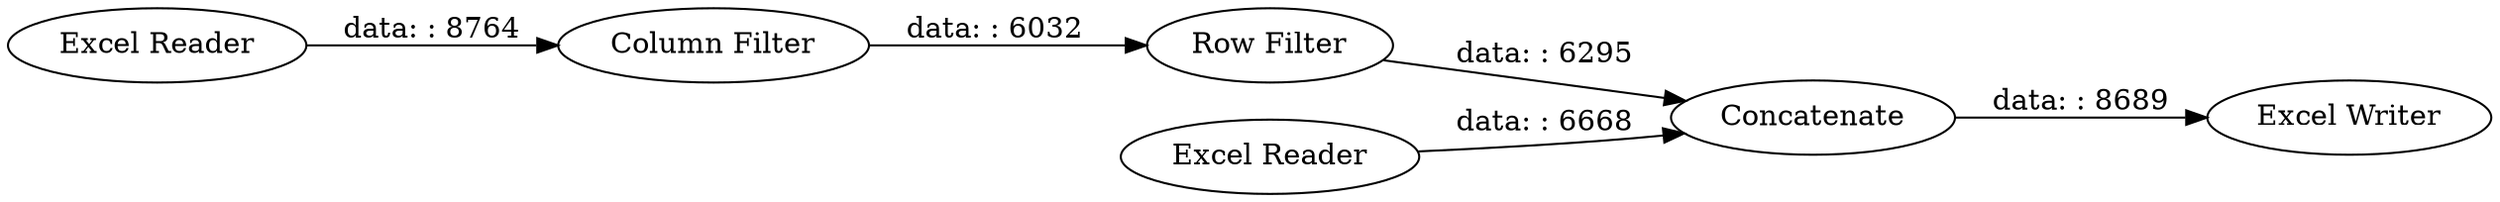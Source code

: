 digraph {
	"-6838942442700451431_235" [label=Concatenate]
	"-6838942442700451431_234" [label="Excel Reader"]
	"-6838942442700451431_239" [label="Row Filter"]
	"-6838942442700451431_237" [label="Excel Reader"]
	"-6838942442700451431_236" [label="Column Filter"]
	"-6838942442700451431_238" [label="Excel Writer"]
	"-6838942442700451431_237" -> "-6838942442700451431_235" [label="data: : 6668"]
	"-6838942442700451431_236" -> "-6838942442700451431_239" [label="data: : 6032"]
	"-6838942442700451431_235" -> "-6838942442700451431_238" [label="data: : 8689"]
	"-6838942442700451431_234" -> "-6838942442700451431_236" [label="data: : 8764"]
	"-6838942442700451431_239" -> "-6838942442700451431_235" [label="data: : 6295"]
	rankdir=LR
}
